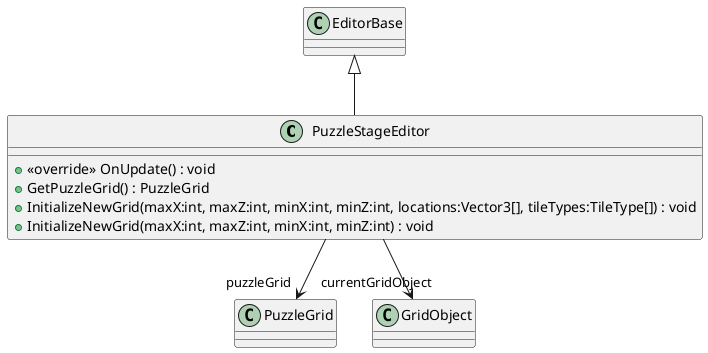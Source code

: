 @startuml
class PuzzleStageEditor {
    + <<override>> OnUpdate() : void
    + GetPuzzleGrid() : PuzzleGrid
    + InitializeNewGrid(maxX:int, maxZ:int, minX:int, minZ:int, locations:Vector3[], tileTypes:TileType[]) : void
    + InitializeNewGrid(maxX:int, maxZ:int, minX:int, minZ:int) : void
}
EditorBase <|-- PuzzleStageEditor
PuzzleStageEditor --> "puzzleGrid" PuzzleGrid
PuzzleStageEditor --> "currentGridObject" GridObject
@enduml
